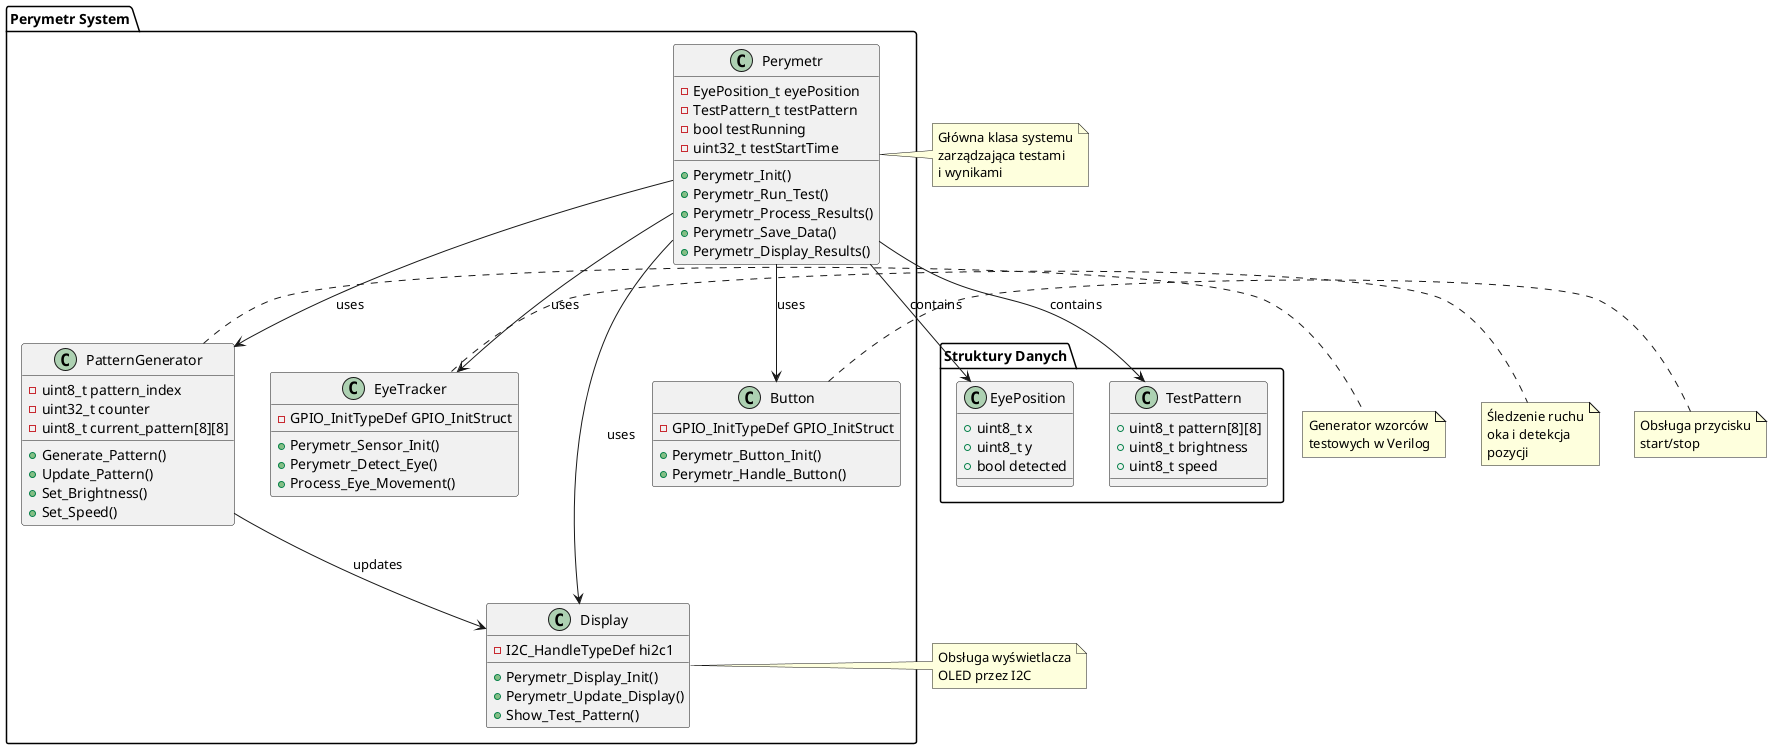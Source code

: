 @startuml
package "Perymetr System" {
    class Perymetr {
        - EyePosition_t eyePosition
        - TestPattern_t testPattern
        - bool testRunning
        - uint32_t testStartTime
        + Perymetr_Init()
        + Perymetr_Run_Test()
        + Perymetr_Process_Results()
        + Perymetr_Save_Data()
        + Perymetr_Display_Results()
    }
    
    class PatternGenerator {
        - uint8_t pattern_index
        - uint32_t counter
        - uint8_t current_pattern[8][8]
        + Generate_Pattern()
        + Update_Pattern()
        + Set_Brightness()
        + Set_Speed()
    }
    
    class EyeTracker {
        - GPIO_InitTypeDef GPIO_InitStruct
        + Perymetr_Sensor_Init()
        + Perymetr_Detect_Eye()
        + Process_Eye_Movement()
    }
    
    class Display {
        - I2C_HandleTypeDef hi2c1
        + Perymetr_Display_Init()
        + Perymetr_Update_Display()
        + Show_Test_Pattern()
    }
    
    class Button {
        - GPIO_InitTypeDef GPIO_InitStruct
        + Perymetr_Button_Init()
        + Perymetr_Handle_Button()
    }
}

package "Struktury Danych" {
    class EyePosition {
        + uint8_t x
        + uint8_t y
        + bool detected
    }
    
    class TestPattern {
        + uint8_t pattern[8][8]
        + uint8_t brightness
        + uint8_t speed
    }
}

Perymetr --> PatternGenerator : uses
Perymetr --> EyeTracker : uses
Perymetr --> Display : uses
Perymetr --> Button : uses
Perymetr --> EyePosition : contains
Perymetr --> TestPattern : contains

PatternGenerator --> Display : updates

note right of Perymetr
  Główna klasa systemu
  zarządzająca testami
  i wynikami
end note

note right of PatternGenerator
  Generator wzorców
  testowych w Verilog
end note

note right of EyeTracker
  Śledzenie ruchu
  oka i detekcja
  pozycji
end note

note right of Display
  Obsługa wyświetlacza
  OLED przez I2C
end note

note right of Button
  Obsługa przycisku
  start/stop
end note
@enduml 